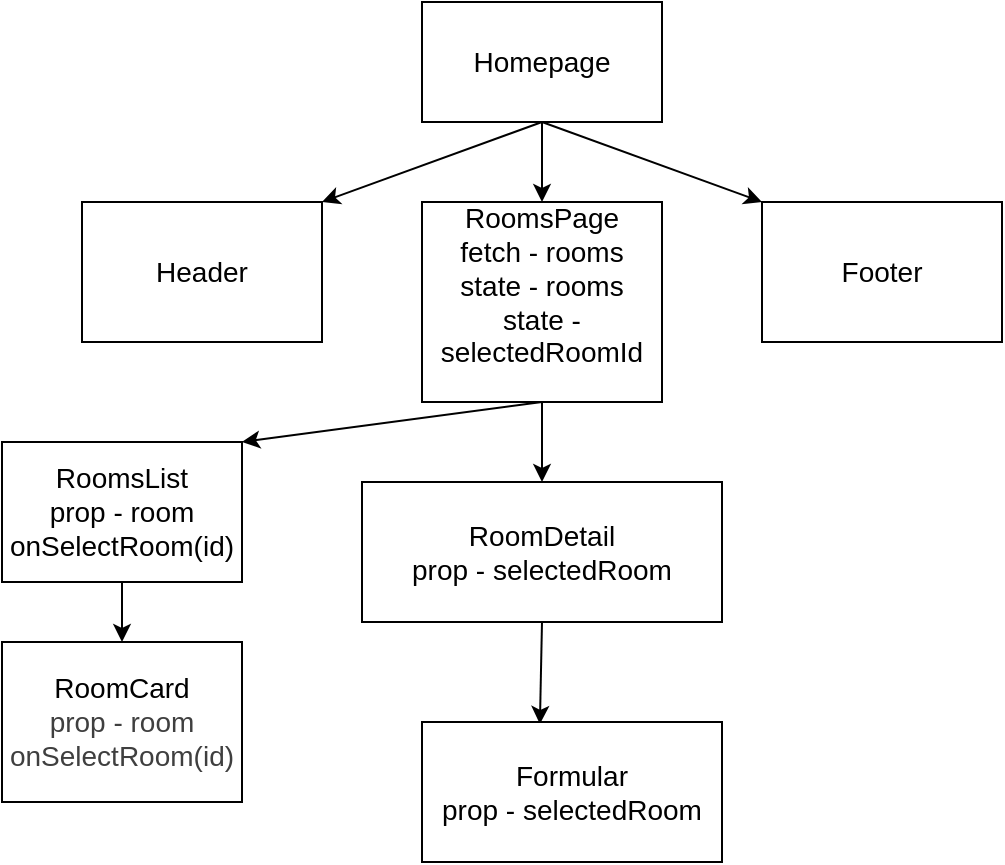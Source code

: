 <mxfile>
    <diagram id="x6ZfQMEUDZd0AlunQFmJ" name="Page-1">
        <mxGraphModel dx="1359" dy="530" grid="1" gridSize="10" guides="1" tooltips="1" connect="1" arrows="1" fold="1" page="1" pageScale="1" pageWidth="827" pageHeight="1169" math="0" shadow="0">
            <root>
                <mxCell id="0"/>
                <mxCell id="1" parent="0"/>
                <mxCell id="6" style="edgeStyle=none;html=1;exitX=0.5;exitY=1;exitDx=0;exitDy=0;entryX=0.5;entryY=0;entryDx=0;entryDy=0;" edge="1" parent="1" source="2" target="3">
                    <mxGeometry relative="1" as="geometry"/>
                </mxCell>
                <mxCell id="7" style="edgeStyle=none;html=1;exitX=0.5;exitY=1;exitDx=0;exitDy=0;entryX=0;entryY=0;entryDx=0;entryDy=0;" edge="1" parent="1" source="2" target="4">
                    <mxGeometry relative="1" as="geometry"/>
                </mxCell>
                <mxCell id="8" style="edgeStyle=none;html=1;exitX=0.5;exitY=1;exitDx=0;exitDy=0;entryX=1;entryY=0;entryDx=0;entryDy=0;" edge="1" parent="1" source="2" target="5">
                    <mxGeometry relative="1" as="geometry"/>
                </mxCell>
                <mxCell id="2" value="&lt;font style=&quot;font-size: 14px;&quot;&gt;Homepage&lt;/font&gt;" style="rounded=0;whiteSpace=wrap;html=1;" vertex="1" parent="1">
                    <mxGeometry x="260" y="120" width="120" height="60" as="geometry"/>
                </mxCell>
                <mxCell id="12" style="edgeStyle=none;html=1;exitX=0.5;exitY=1;exitDx=0;exitDy=0;entryX=1;entryY=0;entryDx=0;entryDy=0;" edge="1" parent="1" source="3" target="11">
                    <mxGeometry relative="1" as="geometry"/>
                </mxCell>
                <mxCell id="3" value="&lt;span style=&quot;font-size: 14px;&quot;&gt;RoomsPage&lt;br&gt;fetch - rooms&lt;br&gt;state - rooms&lt;br&gt;state - selectedRoomId&lt;/span&gt;&lt;div&gt;&lt;span style=&quot;font-size: 14px;&quot;&gt;&lt;br&gt;&lt;/span&gt;&lt;/div&gt;" style="rounded=0;whiteSpace=wrap;html=1;" vertex="1" parent="1">
                    <mxGeometry x="260" y="220" width="120" height="100" as="geometry"/>
                </mxCell>
                <mxCell id="4" value="&lt;font style=&quot;font-size: 14px;&quot;&gt;Footer&lt;/font&gt;" style="rounded=0;whiteSpace=wrap;html=1;" vertex="1" parent="1">
                    <mxGeometry x="430" y="220" width="120" height="70" as="geometry"/>
                </mxCell>
                <mxCell id="5" value="&lt;font style=&quot;font-size: 14px;&quot;&gt;Header&lt;/font&gt;" style="rounded=0;whiteSpace=wrap;html=1;" vertex="1" parent="1">
                    <mxGeometry x="90" y="220" width="120" height="70" as="geometry"/>
                </mxCell>
                <mxCell id="19" style="edgeStyle=none;html=1;exitX=0.5;exitY=1;exitDx=0;exitDy=0;entryX=0.5;entryY=0;entryDx=0;entryDy=0;" edge="1" parent="1" source="3" target="16">
                    <mxGeometry relative="1" as="geometry">
                        <mxPoint x="319" y="290" as="sourcePoint"/>
                    </mxGeometry>
                </mxCell>
                <mxCell id="20" style="edgeStyle=none;html=1;exitX=0.5;exitY=1;exitDx=0;exitDy=0;entryX=0.393;entryY=0.014;entryDx=0;entryDy=0;entryPerimeter=0;" edge="1" parent="1" source="16" target="18">
                    <mxGeometry relative="1" as="geometry">
                        <mxPoint x="319" y="290" as="sourcePoint"/>
                    </mxGeometry>
                </mxCell>
                <mxCell id="15" style="edgeStyle=none;html=1;exitX=0.5;exitY=1;exitDx=0;exitDy=0;entryX=0.5;entryY=0;entryDx=0;entryDy=0;" edge="1" parent="1" source="11" target="14">
                    <mxGeometry relative="1" as="geometry"/>
                </mxCell>
                <mxCell id="11" value="&lt;font style=&quot;font-size: 14px;&quot;&gt;RoomsList&lt;br&gt;prop - room&lt;br&gt;onSelectRoom(id)&lt;/font&gt;" style="rounded=0;whiteSpace=wrap;html=1;" vertex="1" parent="1">
                    <mxGeometry x="50" y="340" width="120" height="70" as="geometry"/>
                </mxCell>
                <mxCell id="14" value="&lt;font style=&quot;font-size: 14px;&quot;&gt;RoomCard&lt;br&gt;&lt;span style=&quot;color: rgb(63, 63, 63);&quot;&gt;prop - room onSelectRoom(id)&lt;/span&gt;&lt;/font&gt;" style="rounded=0;whiteSpace=wrap;html=1;" vertex="1" parent="1">
                    <mxGeometry x="50" y="440" width="120" height="80" as="geometry"/>
                </mxCell>
                <mxCell id="16" value="&lt;font style=&quot;font-size: 14px;&quot;&gt;RoomDetail&lt;br&gt;prop - selectedRoom&lt;/font&gt;" style="rounded=0;whiteSpace=wrap;html=1;" vertex="1" parent="1">
                    <mxGeometry x="230" y="360" width="180" height="70" as="geometry"/>
                </mxCell>
                <mxCell id="18" value="&lt;font style=&quot;font-size: 14px;&quot;&gt;Formular&lt;br&gt;prop - selectedRoom&lt;/font&gt;" style="rounded=0;whiteSpace=wrap;html=1;" vertex="1" parent="1">
                    <mxGeometry x="260" y="480" width="150" height="70" as="geometry"/>
                </mxCell>
            </root>
        </mxGraphModel>
    </diagram>
</mxfile>